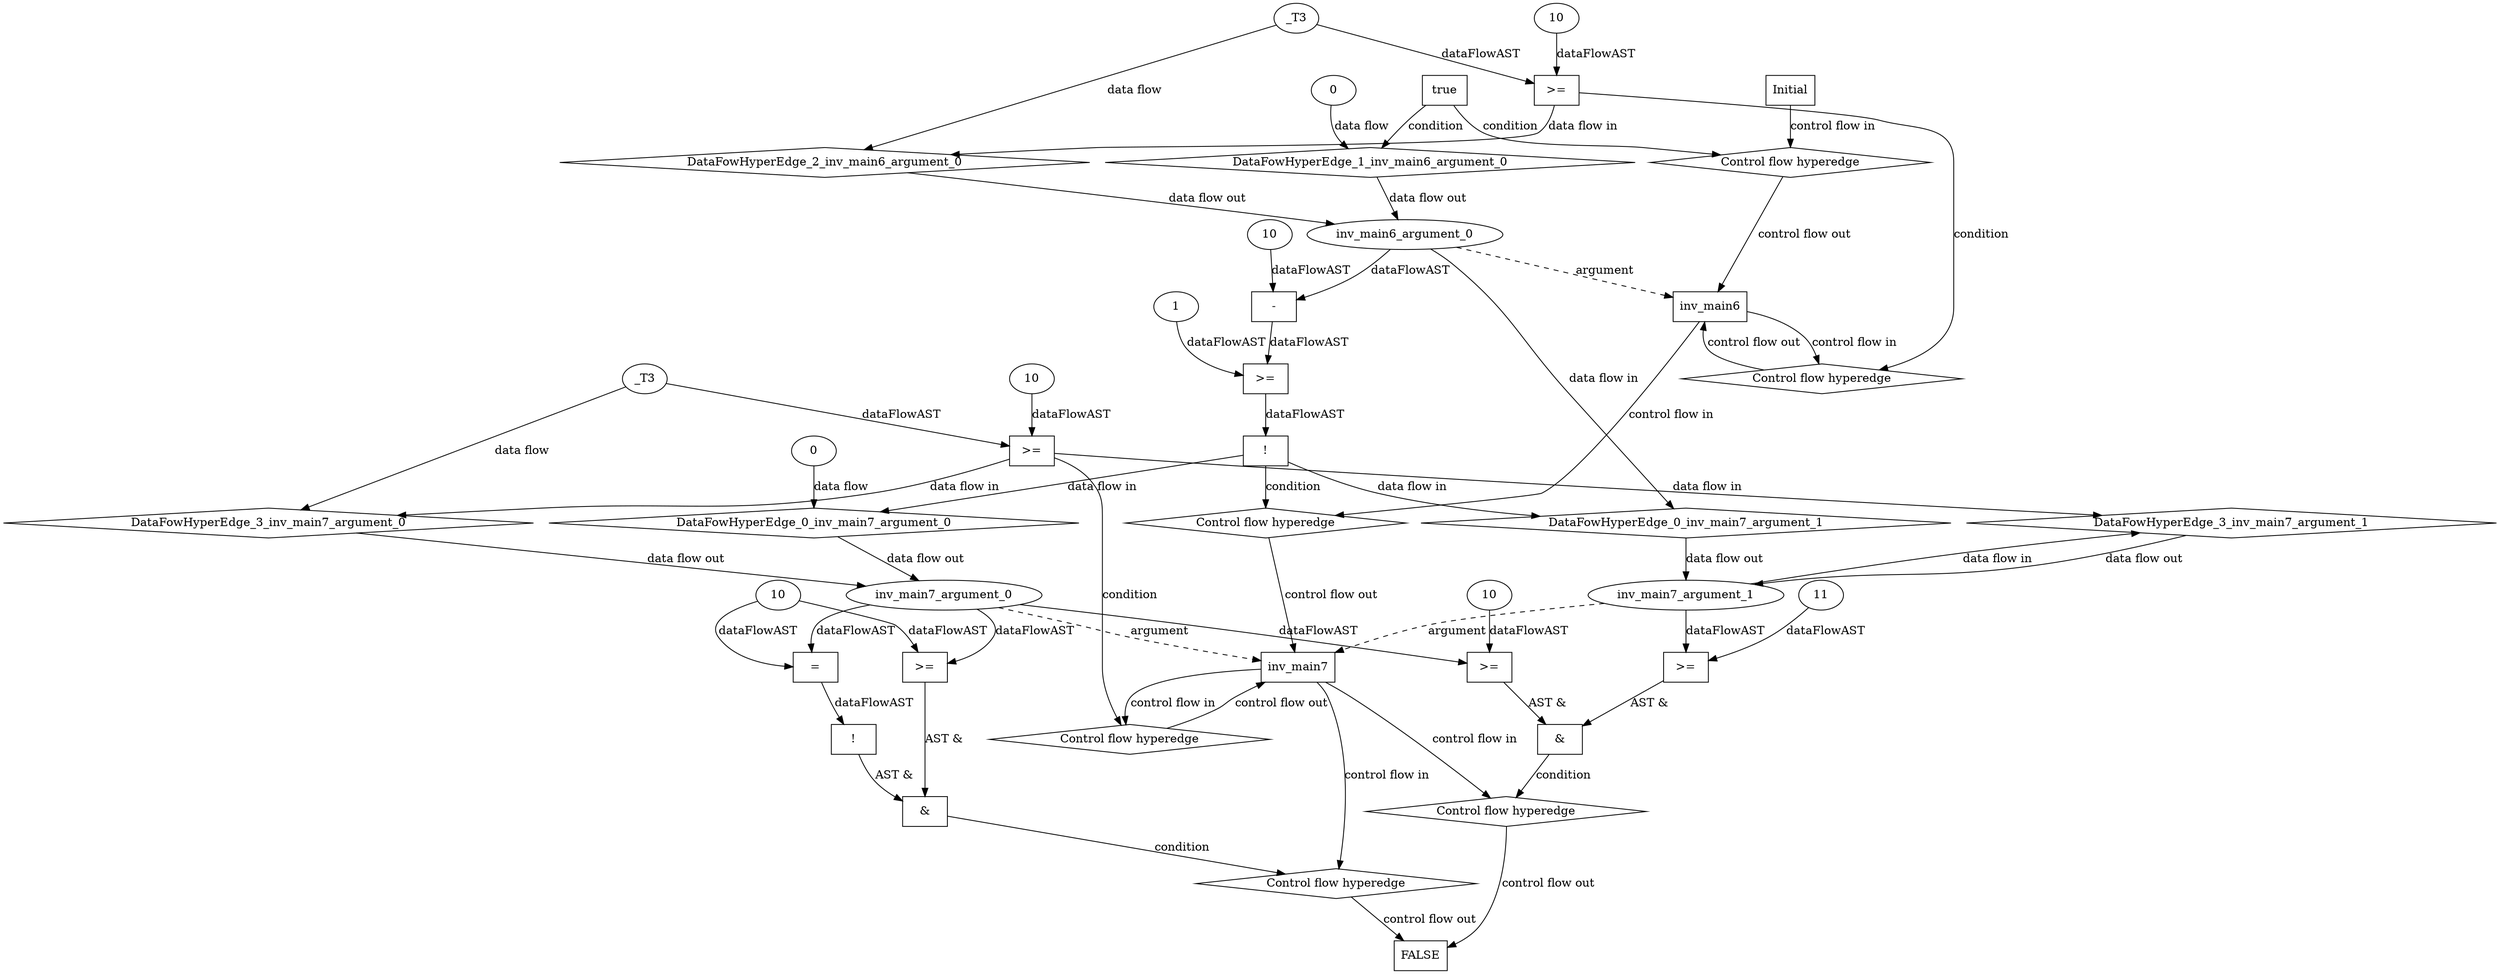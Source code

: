 digraph dag {
"inv_main6" [label="inv_main6" nodeName="inv_main6" class=cfn  shape="rect"];
"inv_main7" [label="inv_main7" nodeName="inv_main7" class=cfn  shape="rect"];
FALSE [label="FALSE" nodeName=FALSE class=cfn  shape="rect"];
Initial [label="Initial" nodeName=Initial class=cfn  shape="rect"];
ControlFowHyperEdge_0 [label="Control flow hyperedge" nodeName=ControlFowHyperEdge_0 class=controlFlowHyperEdge shape="diamond"];
"inv_main6" -> ControlFowHyperEdge_0 [label="control flow in"]
ControlFowHyperEdge_0 -> "inv_main7" [label="control flow out"]
ControlFowHyperEdge_1 [label="Control flow hyperedge" nodeName=ControlFowHyperEdge_1 class=controlFlowHyperEdge shape="diamond"];
"Initial" -> ControlFowHyperEdge_1 [label="control flow in"]
ControlFowHyperEdge_1 -> "inv_main6" [label="control flow out"]
ControlFowHyperEdge_2 [label="Control flow hyperedge" nodeName=ControlFowHyperEdge_2 class=controlFlowHyperEdge shape="diamond"];
"inv_main6" -> ControlFowHyperEdge_2 [label="control flow in"]
ControlFowHyperEdge_2 -> "inv_main6" [label="control flow out"]
ControlFowHyperEdge_3 [label="Control flow hyperedge" nodeName=ControlFowHyperEdge_3 class=controlFlowHyperEdge shape="diamond"];
"inv_main7" -> ControlFowHyperEdge_3 [label="control flow in"]
ControlFowHyperEdge_3 -> "inv_main7" [label="control flow out"]
ControlFowHyperEdge_4 [label="Control flow hyperedge" nodeName=ControlFowHyperEdge_4 class=controlFlowHyperEdge shape="diamond"];
"inv_main7" -> ControlFowHyperEdge_4 [label="control flow in"]
ControlFowHyperEdge_4 -> "FALSE" [label="control flow out"]
ControlFowHyperEdge_5 [label="Control flow hyperedge" nodeName=ControlFowHyperEdge_5 class=controlFlowHyperEdge shape="diamond"];
"inv_main7" -> ControlFowHyperEdge_5 [label="control flow in"]
ControlFowHyperEdge_5 -> "FALSE" [label="control flow out"]
"inv_main7_argument_0" [label="inv_main7_argument_0" nodeName=argument0 class=argument  head="inv_main7" shape="oval"];
"inv_main7_argument_0" -> "inv_main7"[label="argument" style="dashed"]
"inv_main7_argument_1" [label="inv_main7_argument_1" nodeName=argument1 class=argument  head="inv_main7" shape="oval"];
"inv_main7_argument_1" -> "inv_main7"[label="argument" style="dashed"]
"inv_main6_argument_0" [label="inv_main6_argument_0" nodeName=argument0 class=argument  head="inv_main6" shape="oval"];
"inv_main6_argument_0" -> "inv_main6"[label="argument" style="dashed"]

"xxxinv_main7___inv_main6_0xxxguard_0_node_0" [label="!" nodeName="xxxinv_main7___inv_main6_0xxxguard_0_node_0" class=Operator shape="rect"];
"xxxinv_main7___inv_main6_0xxxguard_0_node_1" [label=">=" nodeName="xxxinv_main7___inv_main6_0xxxguard_0_node_1" class=Operator  shape="rect"];
"xxxinv_main7___inv_main6_0xxxguard_0_node_2" [label="-" nodeName="xxxinv_main7___inv_main6_0xxxguard_0_node_2" class= Operator shape="rect"];
"xxxinv_main7___inv_main6_0xxxguard_0_node_3" [label="10" nodeName="xxxinv_main7___inv_main6_0xxxguard_0_node_3" class=Literal ];
"xxxinv_main7___inv_main6_0xxxguard_0_node_5" [label="1" nodeName="xxxinv_main7___inv_main6_0xxxguard_0_node_5" class=Literal ];
"xxxinv_main7___inv_main6_0xxxguard_0_node_1" -> "xxxinv_main7___inv_main6_0xxxguard_0_node_0"[label="dataFlowAST"]
"xxxinv_main7___inv_main6_0xxxguard_0_node_2" -> "xxxinv_main7___inv_main6_0xxxguard_0_node_1"[label="dataFlowAST"]
"xxxinv_main7___inv_main6_0xxxguard_0_node_5" -> "xxxinv_main7___inv_main6_0xxxguard_0_node_1"[label="dataFlowAST"]
"xxxinv_main7___inv_main6_0xxxguard_0_node_3" -> "xxxinv_main7___inv_main6_0xxxguard_0_node_2"[label="dataFlowAST"]
"inv_main6_argument_0" -> "xxxinv_main7___inv_main6_0xxxguard_0_node_2"[label="dataFlowAST"]

"xxxinv_main7___inv_main6_0xxxguard_0_node_0" -> "ControlFowHyperEdge_0" [label="condition"];
"xxxinv_main7___inv_main6_0xxxdataFlow_0_node_0" [label="0" nodeName="xxxinv_main7___inv_main6_0xxxdataFlow_0_node_0" class=Literal ];

"xxxinv_main7___inv_main6_0xxxdataFlow_0_node_0" -> "DataFowHyperEdge_0_inv_main7_argument_0" [label="data flow"];
"true_1" [label="true" nodeName="true_1" class=true shape="rect"];
"true_1" -> "ControlFowHyperEdge_1" [label="condition"];
"xxxinv_main6___Initial_1xxxdataFlow_0_node_0" [label="0" nodeName="xxxinv_main6___Initial_1xxxdataFlow_0_node_0" class=Literal ];

"xxxinv_main6___Initial_1xxxdataFlow_0_node_0" -> "DataFowHyperEdge_1_inv_main6_argument_0" [label="data flow"];
"xxxinv_main6___inv_main6_2xxxguard_0_node_0" [label=">=" nodeName="xxxinv_main6___inv_main6_2xxxguard_0_node_0" class=Operator  shape="rect"];
"xxxinv_main6___inv_main6_2xxxguard_0_node_1" [label="10" nodeName="xxxinv_main6___inv_main6_2xxxguard_0_node_1" class=Literal ];
"xxxinv_main6___inv_main6_2xxxguard_0_node_1" -> "xxxinv_main6___inv_main6_2xxxguard_0_node_0"[label="dataFlowAST"]
"xxxinv_main6___inv_main6_2xxxdataFlow_0_node_0" -> "xxxinv_main6___inv_main6_2xxxguard_0_node_0"[label="dataFlowAST"]

"xxxinv_main6___inv_main6_2xxxguard_0_node_0" -> "ControlFowHyperEdge_2" [label="condition"];
"xxxinv_main6___inv_main6_2xxxdataFlow_0_node_0" [label="_T3" nodeName="xxxinv_main6___inv_main6_2xxxdataFlow_0_node_0" class=Constant ];

"xxxinv_main6___inv_main6_2xxxdataFlow_0_node_0" -> "DataFowHyperEdge_2_inv_main6_argument_0" [label="data flow"];
"xxxinv_main7___inv_main7_3xxxguard_0_node_0" [label=">=" nodeName="xxxinv_main7___inv_main7_3xxxguard_0_node_0" class=Operator  shape="rect"];
"xxxinv_main7___inv_main7_3xxxguard_0_node_1" [label="10" nodeName="xxxinv_main7___inv_main7_3xxxguard_0_node_1" class=Literal ];
"xxxinv_main7___inv_main7_3xxxguard_0_node_1" -> "xxxinv_main7___inv_main7_3xxxguard_0_node_0"[label="dataFlowAST"]
"xxxinv_main7___inv_main7_3xxxdataFlow_0_node_0" -> "xxxinv_main7___inv_main7_3xxxguard_0_node_0"[label="dataFlowAST"]

"xxxinv_main7___inv_main7_3xxxguard_0_node_0" -> "ControlFowHyperEdge_3" [label="condition"];
"xxxinv_main7___inv_main7_3xxxdataFlow_0_node_0" [label="_T3" nodeName="xxxinv_main7___inv_main7_3xxxdataFlow_0_node_0" class=Constant ];

"xxxinv_main7___inv_main7_3xxxdataFlow_0_node_0" -> "DataFowHyperEdge_3_inv_main7_argument_0" [label="data flow"];
"xxxFALSE___inv_main7_4xxx_and" [label="&" nodeName="xxxFALSE___inv_main7_4xxx_and" class=Operator shape="rect"];
"xxxFALSE___inv_main7_4xxxguard_0_node_0" [label="!" nodeName="xxxFALSE___inv_main7_4xxxguard_0_node_0" class=Operator shape="rect"];
"xxxFALSE___inv_main7_4xxxguard_0_node_1" [label="=" nodeName="xxxFALSE___inv_main7_4xxxguard_0_node_1" class=Operator  shape="rect"];
"xxxFALSE___inv_main7_4xxxguard_0_node_3" [label="10" nodeName="xxxFALSE___inv_main7_4xxxguard_0_node_3" class=Literal ];
"xxxFALSE___inv_main7_4xxxguard_0_node_1" -> "xxxFALSE___inv_main7_4xxxguard_0_node_0"[label="dataFlowAST"]
"inv_main7_argument_0" -> "xxxFALSE___inv_main7_4xxxguard_0_node_1"[label="dataFlowAST"]
"xxxFALSE___inv_main7_4xxxguard_0_node_3" -> "xxxFALSE___inv_main7_4xxxguard_0_node_1"[label="dataFlowAST"]

"xxxFALSE___inv_main7_4xxxguard_0_node_0" -> "xxxFALSE___inv_main7_4xxx_and" [label="AST &"];
"xxxFALSE___inv_main7_4xxxguard1_node_0" [label=">=" nodeName="xxxFALSE___inv_main7_4xxxguard1_node_0" class=Operator  shape="rect"];
"inv_main7_argument_0" -> "xxxFALSE___inv_main7_4xxxguard1_node_0"[label="dataFlowAST"]
"xxxFALSE___inv_main7_4xxxguard_0_node_3" -> "xxxFALSE___inv_main7_4xxxguard1_node_0"[label="dataFlowAST"]

"xxxFALSE___inv_main7_4xxxguard1_node_0" -> "xxxFALSE___inv_main7_4xxx_and" [label="AST &"];
"xxxFALSE___inv_main7_4xxx_and" -> "ControlFowHyperEdge_4" [label="condition"];
"xxxFALSE___inv_main7_5xxx_and" [label="&" nodeName="xxxFALSE___inv_main7_5xxx_and" class=Operator shape="rect"];
"xxxFALSE___inv_main7_5xxxguard_0_node_0" [label=">=" nodeName="xxxFALSE___inv_main7_5xxxguard_0_node_0" class=Operator  shape="rect"];
"xxxFALSE___inv_main7_5xxxguard_0_node_2" [label="11" nodeName="xxxFALSE___inv_main7_5xxxguard_0_node_2" class=Literal ];
"inv_main7_argument_1" -> "xxxFALSE___inv_main7_5xxxguard_0_node_0"[label="dataFlowAST"]
"xxxFALSE___inv_main7_5xxxguard_0_node_2" -> "xxxFALSE___inv_main7_5xxxguard_0_node_0"[label="dataFlowAST"]

"xxxFALSE___inv_main7_5xxxguard_0_node_0" -> "xxxFALSE___inv_main7_5xxx_and" [label="AST &"];
"xxxFALSE___inv_main7_5xxxguard1_node_0" [label=">=" nodeName="xxxFALSE___inv_main7_5xxxguard1_node_0" class=Operator  shape="rect"];
"xxxFALSE___inv_main7_5xxxguard1_node_2" [label="10" nodeName="xxxFALSE___inv_main7_5xxxguard1_node_2" class=Literal ];
"inv_main7_argument_0" -> "xxxFALSE___inv_main7_5xxxguard1_node_0"[label="dataFlowAST"]
"xxxFALSE___inv_main7_5xxxguard1_node_2" -> "xxxFALSE___inv_main7_5xxxguard1_node_0"[label="dataFlowAST"]

"xxxFALSE___inv_main7_5xxxguard1_node_0" -> "xxxFALSE___inv_main7_5xxx_and" [label="AST &"];
"xxxFALSE___inv_main7_5xxx_and" -> "ControlFowHyperEdge_5" [label="condition"];
"DataFowHyperEdge_0_inv_main7_argument_0" [label="DataFowHyperEdge_0_inv_main7_argument_0" nodeName="DataFowHyperEdge_0_inv_main7_argument_0" class=DataFlowHyperedge shape="diamond"];
"DataFowHyperEdge_0_inv_main7_argument_0" -> "inv_main7_argument_0"[label="data flow out"]
"xxxinv_main7___inv_main6_0xxxguard_0_node_0" -> "DataFowHyperEdge_0_inv_main7_argument_0"[label="data flow in"]
"DataFowHyperEdge_0_inv_main7_argument_1" [label="DataFowHyperEdge_0_inv_main7_argument_1" nodeName="DataFowHyperEdge_0_inv_main7_argument_1" class=DataFlowHyperedge shape="diamond"];
"DataFowHyperEdge_0_inv_main7_argument_1" -> "inv_main7_argument_1"[label="data flow out"]
"xxxinv_main7___inv_main6_0xxxguard_0_node_0" -> "DataFowHyperEdge_0_inv_main7_argument_1"[label="data flow in"]
"DataFowHyperEdge_1_inv_main6_argument_0" [label="DataFowHyperEdge_1_inv_main6_argument_0" nodeName="DataFowHyperEdge_1_inv_main6_argument_0" class=DataFlowHyperedge shape="diamond"];
"DataFowHyperEdge_1_inv_main6_argument_0" -> "inv_main6_argument_0"[label="data flow out"]
"true_1" -> "DataFowHyperEdge_1_inv_main6_argument_0" [label="condition"];
"DataFowHyperEdge_2_inv_main6_argument_0" [label="DataFowHyperEdge_2_inv_main6_argument_0" nodeName="DataFowHyperEdge_2_inv_main6_argument_0" class=DataFlowHyperedge shape="diamond"];
"DataFowHyperEdge_2_inv_main6_argument_0" -> "inv_main6_argument_0"[label="data flow out"]
"xxxinv_main6___inv_main6_2xxxguard_0_node_0" -> "DataFowHyperEdge_2_inv_main6_argument_0"[label="data flow in"]
"DataFowHyperEdge_3_inv_main7_argument_0" [label="DataFowHyperEdge_3_inv_main7_argument_0" nodeName="DataFowHyperEdge_3_inv_main7_argument_0" class=DataFlowHyperedge shape="diamond"];
"DataFowHyperEdge_3_inv_main7_argument_0" -> "inv_main7_argument_0"[label="data flow out"]
"xxxinv_main7___inv_main7_3xxxguard_0_node_0" -> "DataFowHyperEdge_3_inv_main7_argument_0"[label="data flow in"]
"DataFowHyperEdge_3_inv_main7_argument_1" [label="DataFowHyperEdge_3_inv_main7_argument_1" nodeName="DataFowHyperEdge_3_inv_main7_argument_1" class=DataFlowHyperedge shape="diamond"];
"DataFowHyperEdge_3_inv_main7_argument_1" -> "inv_main7_argument_1"[label="data flow out"]
"xxxinv_main7___inv_main7_3xxxguard_0_node_0" -> "DataFowHyperEdge_3_inv_main7_argument_1"[label="data flow in"]
"inv_main6_argument_0" -> "DataFowHyperEdge_0_inv_main7_argument_1"[label="data flow in"]
"inv_main7_argument_1" -> "DataFowHyperEdge_3_inv_main7_argument_1"[label="data flow in"]




}
